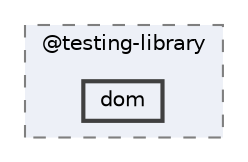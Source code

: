 digraph "C:/Users/arisc/OneDrive/Documents/GitHub/FINAL/EcoEats-Project/node_modules/@testing-library/dom"
{
 // LATEX_PDF_SIZE
  bgcolor="transparent";
  edge [fontname=Helvetica,fontsize=10,labelfontname=Helvetica,labelfontsize=10];
  node [fontname=Helvetica,fontsize=10,shape=box,height=0.2,width=0.4];
  compound=true
  subgraph clusterdir_753931b66064e7a9878887ea369434fa {
    graph [ bgcolor="#edf0f7", pencolor="grey50", label="@testing-library", fontname=Helvetica,fontsize=10 style="filled,dashed", URL="dir_753931b66064e7a9878887ea369434fa.html",tooltip=""]
  dir_243a266d92d5da2d77f60fc9ba9b6845 [label="dom", fillcolor="#edf0f7", color="grey25", style="filled,bold", URL="dir_243a266d92d5da2d77f60fc9ba9b6845.html",tooltip=""];
  }
}
